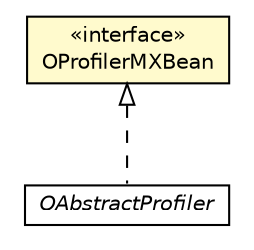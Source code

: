 #!/usr/local/bin/dot
#
# Class diagram 
# Generated by UMLGraph version R5_6-24-gf6e263 (http://www.umlgraph.org/)
#

digraph G {
	edge [fontname="Helvetica",fontsize=10,labelfontname="Helvetica",labelfontsize=10];
	node [fontname="Helvetica",fontsize=10,shape=plaintext];
	nodesep=0.25;
	ranksep=0.5;
	// com.orientechnologies.common.profiler.OProfilerMXBean
	c5017304 [label=<<table title="com.orientechnologies.common.profiler.OProfilerMXBean" border="0" cellborder="1" cellspacing="0" cellpadding="2" port="p" bgcolor="lemonChiffon" href="./OProfilerMXBean.html">
		<tr><td><table border="0" cellspacing="0" cellpadding="1">
<tr><td align="center" balign="center"> &#171;interface&#187; </td></tr>
<tr><td align="center" balign="center"> OProfilerMXBean </td></tr>
		</table></td></tr>
		</table>>, URL="./OProfilerMXBean.html", fontname="Helvetica", fontcolor="black", fontsize=10.0];
	// com.orientechnologies.common.profiler.OAbstractProfiler
	c5017309 [label=<<table title="com.orientechnologies.common.profiler.OAbstractProfiler" border="0" cellborder="1" cellspacing="0" cellpadding="2" port="p" href="./OAbstractProfiler.html">
		<tr><td><table border="0" cellspacing="0" cellpadding="1">
<tr><td align="center" balign="center"><font face="Helvetica-Oblique"> OAbstractProfiler </font></td></tr>
		</table></td></tr>
		</table>>, URL="./OAbstractProfiler.html", fontname="Helvetica", fontcolor="black", fontsize=10.0];
	//com.orientechnologies.common.profiler.OAbstractProfiler implements com.orientechnologies.common.profiler.OProfilerMXBean
	c5017304:p -> c5017309:p [dir=back,arrowtail=empty,style=dashed];
}

